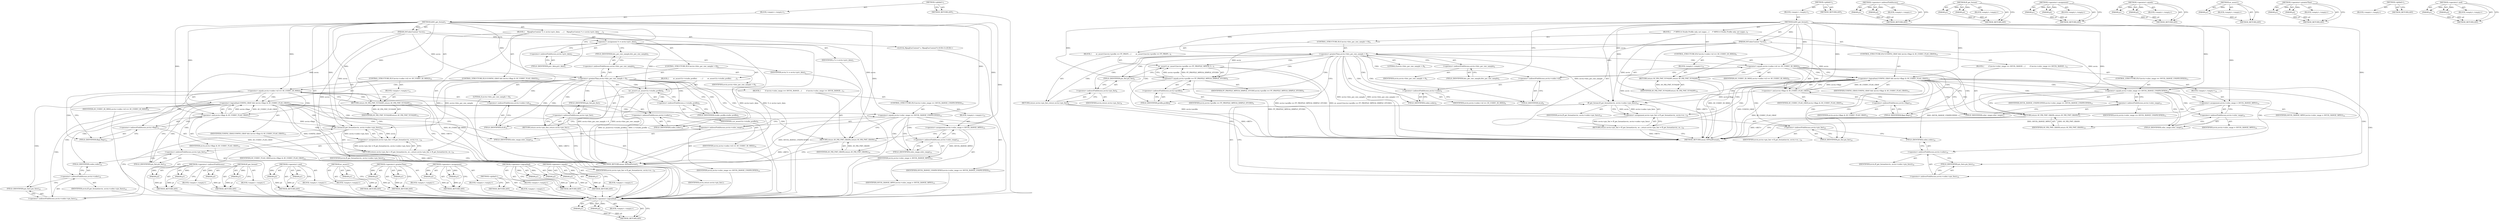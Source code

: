 digraph "&lt;operator&gt;.logicalAnd" {
vulnerable_114 [label=<(METHOD,&lt;operator&gt;.logicalAnd)>];
vulnerable_115 [label=<(PARAM,p1)>];
vulnerable_116 [label=<(PARAM,p2)>];
vulnerable_117 [label=<(BLOCK,&lt;empty&gt;,&lt;empty&gt;)>];
vulnerable_118 [label=<(METHOD_RETURN,ANY)>];
vulnerable_6 [label=<(METHOD,&lt;global&gt;)<SUB>1</SUB>>];
vulnerable_7 [label=<(BLOCK,&lt;empty&gt;,&lt;empty&gt;)<SUB>1</SUB>>];
vulnerable_8 [label=<(METHOD,h263_get_format)<SUB>1</SUB>>];
vulnerable_9 [label=<(PARAM,AVCodecContext *avctx)<SUB>1</SUB>>];
vulnerable_10 [label=<(BLOCK,{
     /* MPEG-4 Studio Profile only, not suppo...,{
     /* MPEG-4 Studio Profile only, not suppo...)<SUB>2</SUB>>];
vulnerable_11 [label=<(CONTROL_STRUCTURE,IF,if (avctx-&gt;bits_per_raw_sample &gt; 8))<SUB>4</SUB>>];
vulnerable_12 [label=<(&lt;operator&gt;.greaterThan,avctx-&gt;bits_per_raw_sample &gt; 8)<SUB>4</SUB>>];
vulnerable_13 [label=<(&lt;operator&gt;.indirectFieldAccess,avctx-&gt;bits_per_raw_sample)<SUB>4</SUB>>];
vulnerable_14 [label=<(IDENTIFIER,avctx,avctx-&gt;bits_per_raw_sample &gt; 8)<SUB>4</SUB>>];
vulnerable_15 [label=<(FIELD_IDENTIFIER,bits_per_raw_sample,bits_per_raw_sample)<SUB>4</SUB>>];
vulnerable_16 [label=<(LITERAL,8,avctx-&gt;bits_per_raw_sample &gt; 8)<SUB>4</SUB>>];
vulnerable_17 [label=<(BLOCK,{
        av_assert1(avctx-&gt;profile == FF_PROFI...,{
        av_assert1(avctx-&gt;profile == FF_PROFI...)<SUB>4</SUB>>];
vulnerable_18 [label=<(av_assert1,av_assert1(avctx-&gt;profile == FF_PROFILE_MPEG4_S...)<SUB>5</SUB>>];
vulnerable_19 [label=<(&lt;operator&gt;.equals,avctx-&gt;profile == FF_PROFILE_MPEG4_SIMPLE_STUDIO)<SUB>5</SUB>>];
vulnerable_20 [label=<(&lt;operator&gt;.indirectFieldAccess,avctx-&gt;profile)<SUB>5</SUB>>];
vulnerable_21 [label=<(IDENTIFIER,avctx,avctx-&gt;profile == FF_PROFILE_MPEG4_SIMPLE_STUDIO)<SUB>5</SUB>>];
vulnerable_22 [label=<(FIELD_IDENTIFIER,profile,profile)<SUB>5</SUB>>];
vulnerable_23 [label=<(IDENTIFIER,FF_PROFILE_MPEG4_SIMPLE_STUDIO,avctx-&gt;profile == FF_PROFILE_MPEG4_SIMPLE_STUDIO)<SUB>5</SUB>>];
vulnerable_24 [label=<(RETURN,return avctx-&gt;pix_fmt;,return avctx-&gt;pix_fmt;)<SUB>6</SUB>>];
vulnerable_25 [label=<(&lt;operator&gt;.indirectFieldAccess,avctx-&gt;pix_fmt)<SUB>6</SUB>>];
vulnerable_26 [label=<(IDENTIFIER,avctx,return avctx-&gt;pix_fmt;)<SUB>6</SUB>>];
vulnerable_27 [label=<(FIELD_IDENTIFIER,pix_fmt,pix_fmt)<SUB>6</SUB>>];
vulnerable_28 [label=<(CONTROL_STRUCTURE,IF,if (avctx-&gt;codec-&gt;id == AV_CODEC_ID_MSS2))<SUB>9</SUB>>];
vulnerable_29 [label=<(&lt;operator&gt;.equals,avctx-&gt;codec-&gt;id == AV_CODEC_ID_MSS2)<SUB>9</SUB>>];
vulnerable_30 [label=<(&lt;operator&gt;.indirectFieldAccess,avctx-&gt;codec-&gt;id)<SUB>9</SUB>>];
vulnerable_31 [label=<(&lt;operator&gt;.indirectFieldAccess,avctx-&gt;codec)<SUB>9</SUB>>];
vulnerable_32 [label=<(IDENTIFIER,avctx,avctx-&gt;codec-&gt;id == AV_CODEC_ID_MSS2)<SUB>9</SUB>>];
vulnerable_33 [label=<(FIELD_IDENTIFIER,codec,codec)<SUB>9</SUB>>];
vulnerable_34 [label=<(FIELD_IDENTIFIER,id,id)<SUB>9</SUB>>];
vulnerable_35 [label=<(IDENTIFIER,AV_CODEC_ID_MSS2,avctx-&gt;codec-&gt;id == AV_CODEC_ID_MSS2)<SUB>9</SUB>>];
vulnerable_36 [label=<(BLOCK,&lt;empty&gt;,&lt;empty&gt;)<SUB>10</SUB>>];
vulnerable_37 [label=<(RETURN,return AV_PIX_FMT_YUV420P;,return AV_PIX_FMT_YUV420P;)<SUB>10</SUB>>];
vulnerable_38 [label=<(IDENTIFIER,AV_PIX_FMT_YUV420P,return AV_PIX_FMT_YUV420P;)<SUB>10</SUB>>];
vulnerable_39 [label=<(CONTROL_STRUCTURE,IF,if (CONFIG_GRAY &amp;&amp; (avctx-&gt;flags &amp; AV_CODEC_FLAG_GRAY)))<SUB>12</SUB>>];
vulnerable_40 [label=<(&lt;operator&gt;.logicalAnd,CONFIG_GRAY &amp;&amp; (avctx-&gt;flags &amp; AV_CODEC_FLAG_GRAY))<SUB>12</SUB>>];
vulnerable_41 [label=<(IDENTIFIER,CONFIG_GRAY,CONFIG_GRAY &amp;&amp; (avctx-&gt;flags &amp; AV_CODEC_FLAG_GRAY))<SUB>12</SUB>>];
vulnerable_42 [label=<(&lt;operator&gt;.and,avctx-&gt;flags &amp; AV_CODEC_FLAG_GRAY)<SUB>12</SUB>>];
vulnerable_43 [label=<(&lt;operator&gt;.indirectFieldAccess,avctx-&gt;flags)<SUB>12</SUB>>];
vulnerable_44 [label=<(IDENTIFIER,avctx,avctx-&gt;flags &amp; AV_CODEC_FLAG_GRAY)<SUB>12</SUB>>];
vulnerable_45 [label=<(FIELD_IDENTIFIER,flags,flags)<SUB>12</SUB>>];
vulnerable_46 [label=<(IDENTIFIER,AV_CODEC_FLAG_GRAY,avctx-&gt;flags &amp; AV_CODEC_FLAG_GRAY)<SUB>12</SUB>>];
vulnerable_47 [label=<(BLOCK,{
        if (avctx-&gt;color_range == AVCOL_RANGE...,{
        if (avctx-&gt;color_range == AVCOL_RANGE...)<SUB>12</SUB>>];
vulnerable_48 [label=<(CONTROL_STRUCTURE,IF,if (avctx-&gt;color_range == AVCOL_RANGE_UNSPECIFIED))<SUB>13</SUB>>];
vulnerable_49 [label=<(&lt;operator&gt;.equals,avctx-&gt;color_range == AVCOL_RANGE_UNSPECIFIED)<SUB>13</SUB>>];
vulnerable_50 [label=<(&lt;operator&gt;.indirectFieldAccess,avctx-&gt;color_range)<SUB>13</SUB>>];
vulnerable_51 [label=<(IDENTIFIER,avctx,avctx-&gt;color_range == AVCOL_RANGE_UNSPECIFIED)<SUB>13</SUB>>];
vulnerable_52 [label=<(FIELD_IDENTIFIER,color_range,color_range)<SUB>13</SUB>>];
vulnerable_53 [label=<(IDENTIFIER,AVCOL_RANGE_UNSPECIFIED,avctx-&gt;color_range == AVCOL_RANGE_UNSPECIFIED)<SUB>13</SUB>>];
vulnerable_54 [label=<(BLOCK,&lt;empty&gt;,&lt;empty&gt;)<SUB>14</SUB>>];
vulnerable_55 [label=<(&lt;operator&gt;.assignment,avctx-&gt;color_range = AVCOL_RANGE_MPEG)<SUB>14</SUB>>];
vulnerable_56 [label=<(&lt;operator&gt;.indirectFieldAccess,avctx-&gt;color_range)<SUB>14</SUB>>];
vulnerable_57 [label=<(IDENTIFIER,avctx,avctx-&gt;color_range = AVCOL_RANGE_MPEG)<SUB>14</SUB>>];
vulnerable_58 [label=<(FIELD_IDENTIFIER,color_range,color_range)<SUB>14</SUB>>];
vulnerable_59 [label=<(IDENTIFIER,AVCOL_RANGE_MPEG,avctx-&gt;color_range = AVCOL_RANGE_MPEG)<SUB>14</SUB>>];
vulnerable_60 [label=<(RETURN,return AV_PIX_FMT_GRAY8;,return AV_PIX_FMT_GRAY8;)<SUB>15</SUB>>];
vulnerable_61 [label=<(IDENTIFIER,AV_PIX_FMT_GRAY8,return AV_PIX_FMT_GRAY8;)<SUB>15</SUB>>];
vulnerable_62 [label=<(RETURN,return avctx-&gt;pix_fmt = ff_get_format(avctx, av...,return avctx-&gt;pix_fmt = ff_get_format(avctx, av...)<SUB>18</SUB>>];
vulnerable_63 [label=<(&lt;operator&gt;.assignment,avctx-&gt;pix_fmt = ff_get_format(avctx, avctx-&gt;co...)<SUB>18</SUB>>];
vulnerable_64 [label=<(&lt;operator&gt;.indirectFieldAccess,avctx-&gt;pix_fmt)<SUB>18</SUB>>];
vulnerable_65 [label=<(IDENTIFIER,avctx,avctx-&gt;pix_fmt = ff_get_format(avctx, avctx-&gt;co...)<SUB>18</SUB>>];
vulnerable_66 [label=<(FIELD_IDENTIFIER,pix_fmt,pix_fmt)<SUB>18</SUB>>];
vulnerable_67 [label=<(ff_get_format,ff_get_format(avctx, avctx-&gt;codec-&gt;pix_fmts))<SUB>18</SUB>>];
vulnerable_68 [label=<(IDENTIFIER,avctx,ff_get_format(avctx, avctx-&gt;codec-&gt;pix_fmts))<SUB>18</SUB>>];
vulnerable_69 [label=<(&lt;operator&gt;.indirectFieldAccess,avctx-&gt;codec-&gt;pix_fmts)<SUB>18</SUB>>];
vulnerable_70 [label=<(&lt;operator&gt;.indirectFieldAccess,avctx-&gt;codec)<SUB>18</SUB>>];
vulnerable_71 [label=<(IDENTIFIER,avctx,ff_get_format(avctx, avctx-&gt;codec-&gt;pix_fmts))<SUB>18</SUB>>];
vulnerable_72 [label=<(FIELD_IDENTIFIER,codec,codec)<SUB>18</SUB>>];
vulnerable_73 [label=<(FIELD_IDENTIFIER,pix_fmts,pix_fmts)<SUB>18</SUB>>];
vulnerable_74 [label=<(METHOD_RETURN,enum AVPixelFormat)<SUB>1</SUB>>];
vulnerable_76 [label=<(METHOD_RETURN,ANY)<SUB>1</SUB>>];
vulnerable_100 [label=<(METHOD,&lt;operator&gt;.indirectFieldAccess)>];
vulnerable_101 [label=<(PARAM,p1)>];
vulnerable_102 [label=<(PARAM,p2)>];
vulnerable_103 [label=<(BLOCK,&lt;empty&gt;,&lt;empty&gt;)>];
vulnerable_104 [label=<(METHOD_RETURN,ANY)>];
vulnerable_129 [label=<(METHOD,ff_get_format)>];
vulnerable_130 [label=<(PARAM,p1)>];
vulnerable_131 [label=<(PARAM,p2)>];
vulnerable_132 [label=<(BLOCK,&lt;empty&gt;,&lt;empty&gt;)>];
vulnerable_133 [label=<(METHOD_RETURN,ANY)>];
vulnerable_124 [label=<(METHOD,&lt;operator&gt;.assignment)>];
vulnerable_125 [label=<(PARAM,p1)>];
vulnerable_126 [label=<(PARAM,p2)>];
vulnerable_127 [label=<(BLOCK,&lt;empty&gt;,&lt;empty&gt;)>];
vulnerable_128 [label=<(METHOD_RETURN,ANY)>];
vulnerable_109 [label=<(METHOD,&lt;operator&gt;.equals)>];
vulnerable_110 [label=<(PARAM,p1)>];
vulnerable_111 [label=<(PARAM,p2)>];
vulnerable_112 [label=<(BLOCK,&lt;empty&gt;,&lt;empty&gt;)>];
vulnerable_113 [label=<(METHOD_RETURN,ANY)>];
vulnerable_105 [label=<(METHOD,av_assert1)>];
vulnerable_106 [label=<(PARAM,p1)>];
vulnerable_107 [label=<(BLOCK,&lt;empty&gt;,&lt;empty&gt;)>];
vulnerable_108 [label=<(METHOD_RETURN,ANY)>];
vulnerable_95 [label=<(METHOD,&lt;operator&gt;.greaterThan)>];
vulnerable_96 [label=<(PARAM,p1)>];
vulnerable_97 [label=<(PARAM,p2)>];
vulnerable_98 [label=<(BLOCK,&lt;empty&gt;,&lt;empty&gt;)>];
vulnerable_99 [label=<(METHOD_RETURN,ANY)>];
vulnerable_89 [label=<(METHOD,&lt;global&gt;)<SUB>1</SUB>>];
vulnerable_90 [label=<(BLOCK,&lt;empty&gt;,&lt;empty&gt;)>];
vulnerable_91 [label=<(METHOD_RETURN,ANY)>];
vulnerable_119 [label=<(METHOD,&lt;operator&gt;.and)>];
vulnerable_120 [label=<(PARAM,p1)>];
vulnerable_121 [label=<(PARAM,p2)>];
vulnerable_122 [label=<(BLOCK,&lt;empty&gt;,&lt;empty&gt;)>];
vulnerable_123 [label=<(METHOD_RETURN,ANY)>];
fixed_120 [label=<(METHOD,&lt;operator&gt;.equals)>];
fixed_121 [label=<(PARAM,p1)>];
fixed_122 [label=<(PARAM,p2)>];
fixed_123 [label=<(BLOCK,&lt;empty&gt;,&lt;empty&gt;)>];
fixed_124 [label=<(METHOD_RETURN,ANY)>];
fixed_6 [label=<(METHOD,&lt;global&gt;)<SUB>1</SUB>>];
fixed_7 [label=<(BLOCK,&lt;empty&gt;,&lt;empty&gt;)<SUB>1</SUB>>];
fixed_8 [label=<(METHOD,h263_get_format)<SUB>1</SUB>>];
fixed_9 [label=<(PARAM,AVCodecContext *avctx)<SUB>1</SUB>>];
fixed_10 [label=<(BLOCK,{
    MpegEncContext *s = avctx-&gt;priv_data;
   ...,{
    MpegEncContext *s = avctx-&gt;priv_data;
   ...)<SUB>2</SUB>>];
fixed_11 [label="<(LOCAL,MpegEncContext* s: MpegEncContext*)<SUB>3</SUB>>"];
fixed_12 [label=<(&lt;operator&gt;.assignment,*s = avctx-&gt;priv_data)<SUB>3</SUB>>];
fixed_13 [label=<(IDENTIFIER,s,*s = avctx-&gt;priv_data)<SUB>3</SUB>>];
fixed_14 [label=<(&lt;operator&gt;.indirectFieldAccess,avctx-&gt;priv_data)<SUB>3</SUB>>];
fixed_15 [label=<(IDENTIFIER,avctx,*s = avctx-&gt;priv_data)<SUB>3</SUB>>];
fixed_16 [label=<(FIELD_IDENTIFIER,priv_data,priv_data)<SUB>3</SUB>>];
fixed_17 [label=<(CONTROL_STRUCTURE,IF,if (avctx-&gt;bits_per_raw_sample &gt; 8))<SUB>5</SUB>>];
fixed_18 [label=<(&lt;operator&gt;.greaterThan,avctx-&gt;bits_per_raw_sample &gt; 8)<SUB>5</SUB>>];
fixed_19 [label=<(&lt;operator&gt;.indirectFieldAccess,avctx-&gt;bits_per_raw_sample)<SUB>5</SUB>>];
fixed_20 [label=<(IDENTIFIER,avctx,avctx-&gt;bits_per_raw_sample &gt; 8)<SUB>5</SUB>>];
fixed_21 [label=<(FIELD_IDENTIFIER,bits_per_raw_sample,bits_per_raw_sample)<SUB>5</SUB>>];
fixed_22 [label=<(LITERAL,8,avctx-&gt;bits_per_raw_sample &gt; 8)<SUB>5</SUB>>];
fixed_23 [label=<(BLOCK,{
        av_assert1(s-&gt;studio_profile);
      ...,{
        av_assert1(s-&gt;studio_profile);
      ...)<SUB>5</SUB>>];
fixed_24 [label=<(av_assert1,av_assert1(s-&gt;studio_profile))<SUB>6</SUB>>];
fixed_25 [label=<(&lt;operator&gt;.indirectFieldAccess,s-&gt;studio_profile)<SUB>6</SUB>>];
fixed_26 [label=<(IDENTIFIER,s,av_assert1(s-&gt;studio_profile))<SUB>6</SUB>>];
fixed_27 [label=<(FIELD_IDENTIFIER,studio_profile,studio_profile)<SUB>6</SUB>>];
fixed_28 [label=<(RETURN,return avctx-&gt;pix_fmt;,return avctx-&gt;pix_fmt;)<SUB>7</SUB>>];
fixed_29 [label=<(&lt;operator&gt;.indirectFieldAccess,avctx-&gt;pix_fmt)<SUB>7</SUB>>];
fixed_30 [label=<(IDENTIFIER,avctx,return avctx-&gt;pix_fmt;)<SUB>7</SUB>>];
fixed_31 [label=<(FIELD_IDENTIFIER,pix_fmt,pix_fmt)<SUB>7</SUB>>];
fixed_32 [label=<(CONTROL_STRUCTURE,IF,if (avctx-&gt;codec-&gt;id == AV_CODEC_ID_MSS2))<SUB>10</SUB>>];
fixed_33 [label=<(&lt;operator&gt;.equals,avctx-&gt;codec-&gt;id == AV_CODEC_ID_MSS2)<SUB>10</SUB>>];
fixed_34 [label=<(&lt;operator&gt;.indirectFieldAccess,avctx-&gt;codec-&gt;id)<SUB>10</SUB>>];
fixed_35 [label=<(&lt;operator&gt;.indirectFieldAccess,avctx-&gt;codec)<SUB>10</SUB>>];
fixed_36 [label=<(IDENTIFIER,avctx,avctx-&gt;codec-&gt;id == AV_CODEC_ID_MSS2)<SUB>10</SUB>>];
fixed_37 [label=<(FIELD_IDENTIFIER,codec,codec)<SUB>10</SUB>>];
fixed_38 [label=<(FIELD_IDENTIFIER,id,id)<SUB>10</SUB>>];
fixed_39 [label=<(IDENTIFIER,AV_CODEC_ID_MSS2,avctx-&gt;codec-&gt;id == AV_CODEC_ID_MSS2)<SUB>10</SUB>>];
fixed_40 [label=<(BLOCK,&lt;empty&gt;,&lt;empty&gt;)<SUB>11</SUB>>];
fixed_41 [label=<(RETURN,return AV_PIX_FMT_YUV420P;,return AV_PIX_FMT_YUV420P;)<SUB>11</SUB>>];
fixed_42 [label=<(IDENTIFIER,AV_PIX_FMT_YUV420P,return AV_PIX_FMT_YUV420P;)<SUB>11</SUB>>];
fixed_43 [label=<(CONTROL_STRUCTURE,IF,if (CONFIG_GRAY &amp;&amp; (avctx-&gt;flags &amp; AV_CODEC_FLAG_GRAY)))<SUB>13</SUB>>];
fixed_44 [label=<(&lt;operator&gt;.logicalAnd,CONFIG_GRAY &amp;&amp; (avctx-&gt;flags &amp; AV_CODEC_FLAG_GRAY))<SUB>13</SUB>>];
fixed_45 [label=<(IDENTIFIER,CONFIG_GRAY,CONFIG_GRAY &amp;&amp; (avctx-&gt;flags &amp; AV_CODEC_FLAG_GRAY))<SUB>13</SUB>>];
fixed_46 [label=<(&lt;operator&gt;.and,avctx-&gt;flags &amp; AV_CODEC_FLAG_GRAY)<SUB>13</SUB>>];
fixed_47 [label=<(&lt;operator&gt;.indirectFieldAccess,avctx-&gt;flags)<SUB>13</SUB>>];
fixed_48 [label=<(IDENTIFIER,avctx,avctx-&gt;flags &amp; AV_CODEC_FLAG_GRAY)<SUB>13</SUB>>];
fixed_49 [label=<(FIELD_IDENTIFIER,flags,flags)<SUB>13</SUB>>];
fixed_50 [label=<(IDENTIFIER,AV_CODEC_FLAG_GRAY,avctx-&gt;flags &amp; AV_CODEC_FLAG_GRAY)<SUB>13</SUB>>];
fixed_51 [label=<(BLOCK,{
        if (avctx-&gt;color_range == AVCOL_RANGE...,{
        if (avctx-&gt;color_range == AVCOL_RANGE...)<SUB>13</SUB>>];
fixed_52 [label=<(CONTROL_STRUCTURE,IF,if (avctx-&gt;color_range == AVCOL_RANGE_UNSPECIFIED))<SUB>14</SUB>>];
fixed_53 [label=<(&lt;operator&gt;.equals,avctx-&gt;color_range == AVCOL_RANGE_UNSPECIFIED)<SUB>14</SUB>>];
fixed_54 [label=<(&lt;operator&gt;.indirectFieldAccess,avctx-&gt;color_range)<SUB>14</SUB>>];
fixed_55 [label=<(IDENTIFIER,avctx,avctx-&gt;color_range == AVCOL_RANGE_UNSPECIFIED)<SUB>14</SUB>>];
fixed_56 [label=<(FIELD_IDENTIFIER,color_range,color_range)<SUB>14</SUB>>];
fixed_57 [label=<(IDENTIFIER,AVCOL_RANGE_UNSPECIFIED,avctx-&gt;color_range == AVCOL_RANGE_UNSPECIFIED)<SUB>14</SUB>>];
fixed_58 [label=<(BLOCK,&lt;empty&gt;,&lt;empty&gt;)<SUB>15</SUB>>];
fixed_59 [label=<(&lt;operator&gt;.assignment,avctx-&gt;color_range = AVCOL_RANGE_MPEG)<SUB>15</SUB>>];
fixed_60 [label=<(&lt;operator&gt;.indirectFieldAccess,avctx-&gt;color_range)<SUB>15</SUB>>];
fixed_61 [label=<(IDENTIFIER,avctx,avctx-&gt;color_range = AVCOL_RANGE_MPEG)<SUB>15</SUB>>];
fixed_62 [label=<(FIELD_IDENTIFIER,color_range,color_range)<SUB>15</SUB>>];
fixed_63 [label=<(IDENTIFIER,AVCOL_RANGE_MPEG,avctx-&gt;color_range = AVCOL_RANGE_MPEG)<SUB>15</SUB>>];
fixed_64 [label=<(RETURN,return AV_PIX_FMT_GRAY8;,return AV_PIX_FMT_GRAY8;)<SUB>16</SUB>>];
fixed_65 [label=<(IDENTIFIER,AV_PIX_FMT_GRAY8,return AV_PIX_FMT_GRAY8;)<SUB>16</SUB>>];
fixed_66 [label=<(RETURN,return avctx-&gt;pix_fmt = ff_get_format(avctx, av...,return avctx-&gt;pix_fmt = ff_get_format(avctx, av...)<SUB>19</SUB>>];
fixed_67 [label=<(&lt;operator&gt;.assignment,avctx-&gt;pix_fmt = ff_get_format(avctx, avctx-&gt;co...)<SUB>19</SUB>>];
fixed_68 [label=<(&lt;operator&gt;.indirectFieldAccess,avctx-&gt;pix_fmt)<SUB>19</SUB>>];
fixed_69 [label=<(IDENTIFIER,avctx,avctx-&gt;pix_fmt = ff_get_format(avctx, avctx-&gt;co...)<SUB>19</SUB>>];
fixed_70 [label=<(FIELD_IDENTIFIER,pix_fmt,pix_fmt)<SUB>19</SUB>>];
fixed_71 [label=<(ff_get_format,ff_get_format(avctx, avctx-&gt;codec-&gt;pix_fmts))<SUB>19</SUB>>];
fixed_72 [label=<(IDENTIFIER,avctx,ff_get_format(avctx, avctx-&gt;codec-&gt;pix_fmts))<SUB>19</SUB>>];
fixed_73 [label=<(&lt;operator&gt;.indirectFieldAccess,avctx-&gt;codec-&gt;pix_fmts)<SUB>19</SUB>>];
fixed_74 [label=<(&lt;operator&gt;.indirectFieldAccess,avctx-&gt;codec)<SUB>19</SUB>>];
fixed_75 [label=<(IDENTIFIER,avctx,ff_get_format(avctx, avctx-&gt;codec-&gt;pix_fmts))<SUB>19</SUB>>];
fixed_76 [label=<(FIELD_IDENTIFIER,codec,codec)<SUB>19</SUB>>];
fixed_77 [label=<(FIELD_IDENTIFIER,pix_fmts,pix_fmts)<SUB>19</SUB>>];
fixed_78 [label=<(METHOD_RETURN,enum AVPixelFormat)<SUB>1</SUB>>];
fixed_80 [label=<(METHOD_RETURN,ANY)<SUB>1</SUB>>];
fixed_106 [label=<(METHOD,&lt;operator&gt;.indirectFieldAccess)>];
fixed_107 [label=<(PARAM,p1)>];
fixed_108 [label=<(PARAM,p2)>];
fixed_109 [label=<(BLOCK,&lt;empty&gt;,&lt;empty&gt;)>];
fixed_110 [label=<(METHOD_RETURN,ANY)>];
fixed_135 [label=<(METHOD,ff_get_format)>];
fixed_136 [label=<(PARAM,p1)>];
fixed_137 [label=<(PARAM,p2)>];
fixed_138 [label=<(BLOCK,&lt;empty&gt;,&lt;empty&gt;)>];
fixed_139 [label=<(METHOD_RETURN,ANY)>];
fixed_130 [label=<(METHOD,&lt;operator&gt;.and)>];
fixed_131 [label=<(PARAM,p1)>];
fixed_132 [label=<(PARAM,p2)>];
fixed_133 [label=<(BLOCK,&lt;empty&gt;,&lt;empty&gt;)>];
fixed_134 [label=<(METHOD_RETURN,ANY)>];
fixed_116 [label=<(METHOD,av_assert1)>];
fixed_117 [label=<(PARAM,p1)>];
fixed_118 [label=<(BLOCK,&lt;empty&gt;,&lt;empty&gt;)>];
fixed_119 [label=<(METHOD_RETURN,ANY)>];
fixed_111 [label=<(METHOD,&lt;operator&gt;.greaterThan)>];
fixed_112 [label=<(PARAM,p1)>];
fixed_113 [label=<(PARAM,p2)>];
fixed_114 [label=<(BLOCK,&lt;empty&gt;,&lt;empty&gt;)>];
fixed_115 [label=<(METHOD_RETURN,ANY)>];
fixed_101 [label=<(METHOD,&lt;operator&gt;.assignment)>];
fixed_102 [label=<(PARAM,p1)>];
fixed_103 [label=<(PARAM,p2)>];
fixed_104 [label=<(BLOCK,&lt;empty&gt;,&lt;empty&gt;)>];
fixed_105 [label=<(METHOD_RETURN,ANY)>];
fixed_95 [label=<(METHOD,&lt;global&gt;)<SUB>1</SUB>>];
fixed_96 [label=<(BLOCK,&lt;empty&gt;,&lt;empty&gt;)>];
fixed_97 [label=<(METHOD_RETURN,ANY)>];
fixed_125 [label=<(METHOD,&lt;operator&gt;.logicalAnd)>];
fixed_126 [label=<(PARAM,p1)>];
fixed_127 [label=<(PARAM,p2)>];
fixed_128 [label=<(BLOCK,&lt;empty&gt;,&lt;empty&gt;)>];
fixed_129 [label=<(METHOD_RETURN,ANY)>];
vulnerable_114 -> vulnerable_115  [key=0, label="AST: "];
vulnerable_114 -> vulnerable_115  [key=1, label="DDG: "];
vulnerable_114 -> vulnerable_117  [key=0, label="AST: "];
vulnerable_114 -> vulnerable_116  [key=0, label="AST: "];
vulnerable_114 -> vulnerable_116  [key=1, label="DDG: "];
vulnerable_114 -> vulnerable_118  [key=0, label="AST: "];
vulnerable_114 -> vulnerable_118  [key=1, label="CFG: "];
vulnerable_115 -> vulnerable_118  [key=0, label="DDG: p1"];
vulnerable_116 -> vulnerable_118  [key=0, label="DDG: p2"];
vulnerable_6 -> vulnerable_7  [key=0, label="AST: "];
vulnerable_6 -> vulnerable_76  [key=0, label="AST: "];
vulnerable_6 -> vulnerable_76  [key=1, label="CFG: "];
vulnerable_7 -> vulnerable_8  [key=0, label="AST: "];
vulnerable_8 -> vulnerable_9  [key=0, label="AST: "];
vulnerable_8 -> vulnerable_9  [key=1, label="DDG: "];
vulnerable_8 -> vulnerable_10  [key=0, label="AST: "];
vulnerable_8 -> vulnerable_74  [key=0, label="AST: "];
vulnerable_8 -> vulnerable_15  [key=0, label="CFG: "];
vulnerable_8 -> vulnerable_12  [key=0, label="DDG: "];
vulnerable_8 -> vulnerable_29  [key=0, label="DDG: "];
vulnerable_8 -> vulnerable_37  [key=0, label="DDG: "];
vulnerable_8 -> vulnerable_40  [key=0, label="DDG: "];
vulnerable_8 -> vulnerable_60  [key=0, label="DDG: "];
vulnerable_8 -> vulnerable_38  [key=0, label="DDG: "];
vulnerable_8 -> vulnerable_42  [key=0, label="DDG: "];
vulnerable_8 -> vulnerable_61  [key=0, label="DDG: "];
vulnerable_8 -> vulnerable_67  [key=0, label="DDG: "];
vulnerable_8 -> vulnerable_19  [key=0, label="DDG: "];
vulnerable_8 -> vulnerable_49  [key=0, label="DDG: "];
vulnerable_8 -> vulnerable_55  [key=0, label="DDG: "];
vulnerable_9 -> vulnerable_74  [key=0, label="DDG: avctx"];
vulnerable_9 -> vulnerable_12  [key=0, label="DDG: avctx"];
vulnerable_9 -> vulnerable_42  [key=0, label="DDG: avctx"];
vulnerable_9 -> vulnerable_67  [key=0, label="DDG: avctx"];
vulnerable_9 -> vulnerable_19  [key=0, label="DDG: avctx"];
vulnerable_9 -> vulnerable_49  [key=0, label="DDG: avctx"];
vulnerable_10 -> vulnerable_11  [key=0, label="AST: "];
vulnerable_10 -> vulnerable_28  [key=0, label="AST: "];
vulnerable_10 -> vulnerable_39  [key=0, label="AST: "];
vulnerable_10 -> vulnerable_62  [key=0, label="AST: "];
vulnerable_11 -> vulnerable_12  [key=0, label="AST: "];
vulnerable_11 -> vulnerable_17  [key=0, label="AST: "];
vulnerable_12 -> vulnerable_13  [key=0, label="AST: "];
vulnerable_12 -> vulnerable_16  [key=0, label="AST: "];
vulnerable_12 -> vulnerable_22  [key=0, label="CFG: "];
vulnerable_12 -> vulnerable_22  [key=1, label="CDG: "];
vulnerable_12 -> vulnerable_33  [key=0, label="CFG: "];
vulnerable_12 -> vulnerable_33  [key=1, label="CDG: "];
vulnerable_12 -> vulnerable_74  [key=0, label="DDG: avctx-&gt;bits_per_raw_sample"];
vulnerable_12 -> vulnerable_74  [key=1, label="DDG: avctx-&gt;bits_per_raw_sample &gt; 8"];
vulnerable_12 -> vulnerable_67  [key=0, label="DDG: avctx-&gt;bits_per_raw_sample"];
vulnerable_12 -> vulnerable_30  [key=0, label="CDG: "];
vulnerable_12 -> vulnerable_34  [key=0, label="CDG: "];
vulnerable_12 -> vulnerable_19  [key=0, label="CDG: "];
vulnerable_12 -> vulnerable_20  [key=0, label="CDG: "];
vulnerable_12 -> vulnerable_25  [key=0, label="CDG: "];
vulnerable_12 -> vulnerable_27  [key=0, label="CDG: "];
vulnerable_12 -> vulnerable_29  [key=0, label="CDG: "];
vulnerable_12 -> vulnerable_18  [key=0, label="CDG: "];
vulnerable_12 -> vulnerable_24  [key=0, label="CDG: "];
vulnerable_12 -> vulnerable_31  [key=0, label="CDG: "];
vulnerable_13 -> vulnerable_14  [key=0, label="AST: "];
vulnerable_13 -> vulnerable_15  [key=0, label="AST: "];
vulnerable_13 -> vulnerable_12  [key=0, label="CFG: "];
vulnerable_15 -> vulnerable_13  [key=0, label="CFG: "];
vulnerable_17 -> vulnerable_18  [key=0, label="AST: "];
vulnerable_17 -> vulnerable_24  [key=0, label="AST: "];
vulnerable_18 -> vulnerable_19  [key=0, label="AST: "];
vulnerable_18 -> vulnerable_27  [key=0, label="CFG: "];
vulnerable_18 -> vulnerable_74  [key=0, label="DDG: avctx-&gt;profile == FF_PROFILE_MPEG4_SIMPLE_STUDIO"];
vulnerable_18 -> vulnerable_74  [key=1, label="DDG: av_assert1(avctx-&gt;profile == FF_PROFILE_MPEG4_SIMPLE_STUDIO)"];
vulnerable_19 -> vulnerable_20  [key=0, label="AST: "];
vulnerable_19 -> vulnerable_23  [key=0, label="AST: "];
vulnerable_19 -> vulnerable_18  [key=0, label="CFG: "];
vulnerable_19 -> vulnerable_18  [key=1, label="DDG: avctx-&gt;profile"];
vulnerable_19 -> vulnerable_18  [key=2, label="DDG: FF_PROFILE_MPEG4_SIMPLE_STUDIO"];
vulnerable_19 -> vulnerable_74  [key=0, label="DDG: avctx-&gt;profile"];
vulnerable_19 -> vulnerable_74  [key=1, label="DDG: FF_PROFILE_MPEG4_SIMPLE_STUDIO"];
vulnerable_20 -> vulnerable_21  [key=0, label="AST: "];
vulnerable_20 -> vulnerable_22  [key=0, label="AST: "];
vulnerable_20 -> vulnerable_19  [key=0, label="CFG: "];
vulnerable_22 -> vulnerable_20  [key=0, label="CFG: "];
vulnerable_24 -> vulnerable_25  [key=0, label="AST: "];
vulnerable_24 -> vulnerable_74  [key=0, label="CFG: "];
vulnerable_24 -> vulnerable_74  [key=1, label="DDG: &lt;RET&gt;"];
vulnerable_25 -> vulnerable_26  [key=0, label="AST: "];
vulnerable_25 -> vulnerable_27  [key=0, label="AST: "];
vulnerable_25 -> vulnerable_24  [key=0, label="CFG: "];
vulnerable_27 -> vulnerable_25  [key=0, label="CFG: "];
vulnerable_28 -> vulnerable_29  [key=0, label="AST: "];
vulnerable_28 -> vulnerable_36  [key=0, label="AST: "];
vulnerable_29 -> vulnerable_30  [key=0, label="AST: "];
vulnerable_29 -> vulnerable_35  [key=0, label="AST: "];
vulnerable_29 -> vulnerable_37  [key=0, label="CFG: "];
vulnerable_29 -> vulnerable_37  [key=1, label="CDG: "];
vulnerable_29 -> vulnerable_40  [key=0, label="CFG: "];
vulnerable_29 -> vulnerable_40  [key=1, label="CDG: "];
vulnerable_29 -> vulnerable_45  [key=0, label="CFG: "];
vulnerable_29 -> vulnerable_45  [key=1, label="CDG: "];
vulnerable_29 -> vulnerable_74  [key=0, label="DDG: AV_CODEC_ID_MSS2"];
vulnerable_29 -> vulnerable_42  [key=0, label="CDG: "];
vulnerable_29 -> vulnerable_43  [key=0, label="CDG: "];
vulnerable_30 -> vulnerable_31  [key=0, label="AST: "];
vulnerable_30 -> vulnerable_34  [key=0, label="AST: "];
vulnerable_30 -> vulnerable_29  [key=0, label="CFG: "];
vulnerable_31 -> vulnerable_32  [key=0, label="AST: "];
vulnerable_31 -> vulnerable_33  [key=0, label="AST: "];
vulnerable_31 -> vulnerable_34  [key=0, label="CFG: "];
vulnerable_33 -> vulnerable_31  [key=0, label="CFG: "];
vulnerable_34 -> vulnerable_30  [key=0, label="CFG: "];
vulnerable_36 -> vulnerable_37  [key=0, label="AST: "];
vulnerable_37 -> vulnerable_38  [key=0, label="AST: "];
vulnerable_37 -> vulnerable_74  [key=0, label="CFG: "];
vulnerable_37 -> vulnerable_74  [key=1, label="DDG: &lt;RET&gt;"];
vulnerable_38 -> vulnerable_37  [key=0, label="DDG: AV_PIX_FMT_YUV420P"];
vulnerable_39 -> vulnerable_40  [key=0, label="AST: "];
vulnerable_39 -> vulnerable_47  [key=0, label="AST: "];
vulnerable_40 -> vulnerable_41  [key=0, label="AST: "];
vulnerable_40 -> vulnerable_42  [key=0, label="AST: "];
vulnerable_40 -> vulnerable_52  [key=0, label="CFG: "];
vulnerable_40 -> vulnerable_52  [key=1, label="CDG: "];
vulnerable_40 -> vulnerable_66  [key=0, label="CFG: "];
vulnerable_40 -> vulnerable_66  [key=1, label="CDG: "];
vulnerable_40 -> vulnerable_74  [key=0, label="DDG: CONFIG_GRAY"];
vulnerable_40 -> vulnerable_49  [key=0, label="CDG: "];
vulnerable_40 -> vulnerable_60  [key=0, label="CDG: "];
vulnerable_40 -> vulnerable_73  [key=0, label="CDG: "];
vulnerable_40 -> vulnerable_64  [key=0, label="CDG: "];
vulnerable_40 -> vulnerable_72  [key=0, label="CDG: "];
vulnerable_40 -> vulnerable_69  [key=0, label="CDG: "];
vulnerable_40 -> vulnerable_67  [key=0, label="CDG: "];
vulnerable_40 -> vulnerable_50  [key=0, label="CDG: "];
vulnerable_40 -> vulnerable_70  [key=0, label="CDG: "];
vulnerable_40 -> vulnerable_63  [key=0, label="CDG: "];
vulnerable_40 -> vulnerable_62  [key=0, label="CDG: "];
vulnerable_42 -> vulnerable_43  [key=0, label="AST: "];
vulnerable_42 -> vulnerable_46  [key=0, label="AST: "];
vulnerable_42 -> vulnerable_40  [key=0, label="CFG: "];
vulnerable_42 -> vulnerable_40  [key=1, label="DDG: avctx-&gt;flags"];
vulnerable_42 -> vulnerable_40  [key=2, label="DDG: AV_CODEC_FLAG_GRAY"];
vulnerable_42 -> vulnerable_74  [key=0, label="DDG: AV_CODEC_FLAG_GRAY"];
vulnerable_42 -> vulnerable_67  [key=0, label="DDG: avctx-&gt;flags"];
vulnerable_43 -> vulnerable_44  [key=0, label="AST: "];
vulnerable_43 -> vulnerable_45  [key=0, label="AST: "];
vulnerable_43 -> vulnerable_42  [key=0, label="CFG: "];
vulnerable_45 -> vulnerable_43  [key=0, label="CFG: "];
vulnerable_47 -> vulnerable_48  [key=0, label="AST: "];
vulnerable_47 -> vulnerable_60  [key=0, label="AST: "];
vulnerable_48 -> vulnerable_49  [key=0, label="AST: "];
vulnerable_48 -> vulnerable_54  [key=0, label="AST: "];
vulnerable_49 -> vulnerable_50  [key=0, label="AST: "];
vulnerable_49 -> vulnerable_53  [key=0, label="AST: "];
vulnerable_49 -> vulnerable_58  [key=0, label="CFG: "];
vulnerable_49 -> vulnerable_58  [key=1, label="CDG: "];
vulnerable_49 -> vulnerable_60  [key=0, label="CFG: "];
vulnerable_49 -> vulnerable_74  [key=0, label="DDG: AVCOL_RANGE_UNSPECIFIED"];
vulnerable_49 -> vulnerable_56  [key=0, label="CDG: "];
vulnerable_49 -> vulnerable_55  [key=0, label="CDG: "];
vulnerable_50 -> vulnerable_51  [key=0, label="AST: "];
vulnerable_50 -> vulnerable_52  [key=0, label="AST: "];
vulnerable_50 -> vulnerable_49  [key=0, label="CFG: "];
vulnerable_52 -> vulnerable_50  [key=0, label="CFG: "];
vulnerable_54 -> vulnerable_55  [key=0, label="AST: "];
vulnerable_55 -> vulnerable_56  [key=0, label="AST: "];
vulnerable_55 -> vulnerable_59  [key=0, label="AST: "];
vulnerable_55 -> vulnerable_60  [key=0, label="CFG: "];
vulnerable_55 -> vulnerable_74  [key=0, label="DDG: AVCOL_RANGE_MPEG"];
vulnerable_56 -> vulnerable_57  [key=0, label="AST: "];
vulnerable_56 -> vulnerable_58  [key=0, label="AST: "];
vulnerable_56 -> vulnerable_55  [key=0, label="CFG: "];
vulnerable_58 -> vulnerable_56  [key=0, label="CFG: "];
vulnerable_60 -> vulnerable_61  [key=0, label="AST: "];
vulnerable_60 -> vulnerable_74  [key=0, label="CFG: "];
vulnerable_60 -> vulnerable_74  [key=1, label="DDG: &lt;RET&gt;"];
vulnerable_61 -> vulnerable_60  [key=0, label="DDG: AV_PIX_FMT_GRAY8"];
vulnerable_62 -> vulnerable_63  [key=0, label="AST: "];
vulnerable_62 -> vulnerable_74  [key=0, label="CFG: "];
vulnerable_62 -> vulnerable_74  [key=1, label="DDG: &lt;RET&gt;"];
vulnerable_63 -> vulnerable_64  [key=0, label="AST: "];
vulnerable_63 -> vulnerable_67  [key=0, label="AST: "];
vulnerable_63 -> vulnerable_62  [key=0, label="CFG: "];
vulnerable_63 -> vulnerable_62  [key=1, label="DDG: avctx-&gt;pix_fmt = ff_get_format(avctx, avctx-&gt;codec-&gt;pix_fmts)"];
vulnerable_64 -> vulnerable_65  [key=0, label="AST: "];
vulnerable_64 -> vulnerable_66  [key=0, label="AST: "];
vulnerable_64 -> vulnerable_72  [key=0, label="CFG: "];
vulnerable_66 -> vulnerable_64  [key=0, label="CFG: "];
vulnerable_67 -> vulnerable_68  [key=0, label="AST: "];
vulnerable_67 -> vulnerable_69  [key=0, label="AST: "];
vulnerable_67 -> vulnerable_63  [key=0, label="CFG: "];
vulnerable_67 -> vulnerable_63  [key=1, label="DDG: avctx"];
vulnerable_67 -> vulnerable_63  [key=2, label="DDG: avctx-&gt;codec-&gt;pix_fmts"];
vulnerable_69 -> vulnerable_70  [key=0, label="AST: "];
vulnerable_69 -> vulnerable_73  [key=0, label="AST: "];
vulnerable_69 -> vulnerable_67  [key=0, label="CFG: "];
vulnerable_70 -> vulnerable_71  [key=0, label="AST: "];
vulnerable_70 -> vulnerable_72  [key=0, label="AST: "];
vulnerable_70 -> vulnerable_73  [key=0, label="CFG: "];
vulnerable_72 -> vulnerable_70  [key=0, label="CFG: "];
vulnerable_73 -> vulnerable_69  [key=0, label="CFG: "];
vulnerable_100 -> vulnerable_101  [key=0, label="AST: "];
vulnerable_100 -> vulnerable_101  [key=1, label="DDG: "];
vulnerable_100 -> vulnerable_103  [key=0, label="AST: "];
vulnerable_100 -> vulnerable_102  [key=0, label="AST: "];
vulnerable_100 -> vulnerable_102  [key=1, label="DDG: "];
vulnerable_100 -> vulnerable_104  [key=0, label="AST: "];
vulnerable_100 -> vulnerable_104  [key=1, label="CFG: "];
vulnerable_101 -> vulnerable_104  [key=0, label="DDG: p1"];
vulnerable_102 -> vulnerable_104  [key=0, label="DDG: p2"];
vulnerable_129 -> vulnerable_130  [key=0, label="AST: "];
vulnerable_129 -> vulnerable_130  [key=1, label="DDG: "];
vulnerable_129 -> vulnerable_132  [key=0, label="AST: "];
vulnerable_129 -> vulnerable_131  [key=0, label="AST: "];
vulnerable_129 -> vulnerable_131  [key=1, label="DDG: "];
vulnerable_129 -> vulnerable_133  [key=0, label="AST: "];
vulnerable_129 -> vulnerable_133  [key=1, label="CFG: "];
vulnerable_130 -> vulnerable_133  [key=0, label="DDG: p1"];
vulnerable_131 -> vulnerable_133  [key=0, label="DDG: p2"];
vulnerable_124 -> vulnerable_125  [key=0, label="AST: "];
vulnerable_124 -> vulnerable_125  [key=1, label="DDG: "];
vulnerable_124 -> vulnerable_127  [key=0, label="AST: "];
vulnerable_124 -> vulnerable_126  [key=0, label="AST: "];
vulnerable_124 -> vulnerable_126  [key=1, label="DDG: "];
vulnerable_124 -> vulnerable_128  [key=0, label="AST: "];
vulnerable_124 -> vulnerable_128  [key=1, label="CFG: "];
vulnerable_125 -> vulnerable_128  [key=0, label="DDG: p1"];
vulnerable_126 -> vulnerable_128  [key=0, label="DDG: p2"];
vulnerable_109 -> vulnerable_110  [key=0, label="AST: "];
vulnerable_109 -> vulnerable_110  [key=1, label="DDG: "];
vulnerable_109 -> vulnerable_112  [key=0, label="AST: "];
vulnerable_109 -> vulnerable_111  [key=0, label="AST: "];
vulnerable_109 -> vulnerable_111  [key=1, label="DDG: "];
vulnerable_109 -> vulnerable_113  [key=0, label="AST: "];
vulnerable_109 -> vulnerable_113  [key=1, label="CFG: "];
vulnerable_110 -> vulnerable_113  [key=0, label="DDG: p1"];
vulnerable_111 -> vulnerable_113  [key=0, label="DDG: p2"];
vulnerable_105 -> vulnerable_106  [key=0, label="AST: "];
vulnerable_105 -> vulnerable_106  [key=1, label="DDG: "];
vulnerable_105 -> vulnerable_107  [key=0, label="AST: "];
vulnerable_105 -> vulnerable_108  [key=0, label="AST: "];
vulnerable_105 -> vulnerable_108  [key=1, label="CFG: "];
vulnerable_106 -> vulnerable_108  [key=0, label="DDG: p1"];
vulnerable_95 -> vulnerable_96  [key=0, label="AST: "];
vulnerable_95 -> vulnerable_96  [key=1, label="DDG: "];
vulnerable_95 -> vulnerable_98  [key=0, label="AST: "];
vulnerable_95 -> vulnerable_97  [key=0, label="AST: "];
vulnerable_95 -> vulnerable_97  [key=1, label="DDG: "];
vulnerable_95 -> vulnerable_99  [key=0, label="AST: "];
vulnerable_95 -> vulnerable_99  [key=1, label="CFG: "];
vulnerable_96 -> vulnerable_99  [key=0, label="DDG: p1"];
vulnerable_97 -> vulnerable_99  [key=0, label="DDG: p2"];
vulnerable_89 -> vulnerable_90  [key=0, label="AST: "];
vulnerable_89 -> vulnerable_91  [key=0, label="AST: "];
vulnerable_89 -> vulnerable_91  [key=1, label="CFG: "];
vulnerable_119 -> vulnerable_120  [key=0, label="AST: "];
vulnerable_119 -> vulnerable_120  [key=1, label="DDG: "];
vulnerable_119 -> vulnerable_122  [key=0, label="AST: "];
vulnerable_119 -> vulnerable_121  [key=0, label="AST: "];
vulnerable_119 -> vulnerable_121  [key=1, label="DDG: "];
vulnerable_119 -> vulnerable_123  [key=0, label="AST: "];
vulnerable_119 -> vulnerable_123  [key=1, label="CFG: "];
vulnerable_120 -> vulnerable_123  [key=0, label="DDG: p1"];
vulnerable_121 -> vulnerable_123  [key=0, label="DDG: p2"];
fixed_120 -> fixed_121  [key=0, label="AST: "];
fixed_120 -> fixed_121  [key=1, label="DDG: "];
fixed_120 -> fixed_123  [key=0, label="AST: "];
fixed_120 -> fixed_122  [key=0, label="AST: "];
fixed_120 -> fixed_122  [key=1, label="DDG: "];
fixed_120 -> fixed_124  [key=0, label="AST: "];
fixed_120 -> fixed_124  [key=1, label="CFG: "];
fixed_121 -> fixed_124  [key=0, label="DDG: p1"];
fixed_122 -> fixed_124  [key=0, label="DDG: p2"];
fixed_123 -> vulnerable_114  [key=0];
fixed_124 -> vulnerable_114  [key=0];
fixed_6 -> fixed_7  [key=0, label="AST: "];
fixed_6 -> fixed_80  [key=0, label="AST: "];
fixed_6 -> fixed_80  [key=1, label="CFG: "];
fixed_7 -> fixed_8  [key=0, label="AST: "];
fixed_8 -> fixed_9  [key=0, label="AST: "];
fixed_8 -> fixed_9  [key=1, label="DDG: "];
fixed_8 -> fixed_10  [key=0, label="AST: "];
fixed_8 -> fixed_78  [key=0, label="AST: "];
fixed_8 -> fixed_16  [key=0, label="CFG: "];
fixed_8 -> fixed_18  [key=0, label="DDG: "];
fixed_8 -> fixed_33  [key=0, label="DDG: "];
fixed_8 -> fixed_41  [key=0, label="DDG: "];
fixed_8 -> fixed_44  [key=0, label="DDG: "];
fixed_8 -> fixed_64  [key=0, label="DDG: "];
fixed_8 -> fixed_42  [key=0, label="DDG: "];
fixed_8 -> fixed_46  [key=0, label="DDG: "];
fixed_8 -> fixed_65  [key=0, label="DDG: "];
fixed_8 -> fixed_71  [key=0, label="DDG: "];
fixed_8 -> fixed_53  [key=0, label="DDG: "];
fixed_8 -> fixed_59  [key=0, label="DDG: "];
fixed_9 -> fixed_78  [key=0, label="DDG: avctx"];
fixed_9 -> fixed_12  [key=0, label="DDG: avctx"];
fixed_9 -> fixed_18  [key=0, label="DDG: avctx"];
fixed_9 -> fixed_46  [key=0, label="DDG: avctx"];
fixed_9 -> fixed_71  [key=0, label="DDG: avctx"];
fixed_9 -> fixed_53  [key=0, label="DDG: avctx"];
fixed_10 -> fixed_11  [key=0, label="AST: "];
fixed_10 -> fixed_12  [key=0, label="AST: "];
fixed_10 -> fixed_17  [key=0, label="AST: "];
fixed_10 -> fixed_32  [key=0, label="AST: "];
fixed_10 -> fixed_43  [key=0, label="AST: "];
fixed_10 -> fixed_66  [key=0, label="AST: "];
fixed_11 -> vulnerable_114  [key=0];
fixed_12 -> fixed_13  [key=0, label="AST: "];
fixed_12 -> fixed_14  [key=0, label="AST: "];
fixed_12 -> fixed_21  [key=0, label="CFG: "];
fixed_12 -> fixed_78  [key=0, label="DDG: s"];
fixed_12 -> fixed_78  [key=1, label="DDG: avctx-&gt;priv_data"];
fixed_12 -> fixed_78  [key=2, label="DDG: *s = avctx-&gt;priv_data"];
fixed_12 -> fixed_24  [key=0, label="DDG: s"];
fixed_13 -> vulnerable_114  [key=0];
fixed_14 -> fixed_15  [key=0, label="AST: "];
fixed_14 -> fixed_16  [key=0, label="AST: "];
fixed_14 -> fixed_12  [key=0, label="CFG: "];
fixed_15 -> vulnerable_114  [key=0];
fixed_16 -> fixed_14  [key=0, label="CFG: "];
fixed_17 -> fixed_18  [key=0, label="AST: "];
fixed_17 -> fixed_23  [key=0, label="AST: "];
fixed_18 -> fixed_19  [key=0, label="AST: "];
fixed_18 -> fixed_22  [key=0, label="AST: "];
fixed_18 -> fixed_27  [key=0, label="CFG: "];
fixed_18 -> fixed_27  [key=1, label="CDG: "];
fixed_18 -> fixed_37  [key=0, label="CFG: "];
fixed_18 -> fixed_37  [key=1, label="CDG: "];
fixed_18 -> fixed_78  [key=0, label="DDG: avctx-&gt;bits_per_raw_sample"];
fixed_18 -> fixed_78  [key=1, label="DDG: avctx-&gt;bits_per_raw_sample &gt; 8"];
fixed_18 -> fixed_71  [key=0, label="DDG: avctx-&gt;bits_per_raw_sample"];
fixed_18 -> fixed_34  [key=0, label="CDG: "];
fixed_18 -> fixed_28  [key=0, label="CDG: "];
fixed_18 -> fixed_38  [key=0, label="CDG: "];
fixed_18 -> fixed_25  [key=0, label="CDG: "];
fixed_18 -> fixed_29  [key=0, label="CDG: "];
fixed_18 -> fixed_35  [key=0, label="CDG: "];
fixed_18 -> fixed_24  [key=0, label="CDG: "];
fixed_18 -> fixed_33  [key=0, label="CDG: "];
fixed_18 -> fixed_31  [key=0, label="CDG: "];
fixed_19 -> fixed_20  [key=0, label="AST: "];
fixed_19 -> fixed_21  [key=0, label="AST: "];
fixed_19 -> fixed_18  [key=0, label="CFG: "];
fixed_20 -> vulnerable_114  [key=0];
fixed_21 -> fixed_19  [key=0, label="CFG: "];
fixed_22 -> vulnerable_114  [key=0];
fixed_23 -> fixed_24  [key=0, label="AST: "];
fixed_23 -> fixed_28  [key=0, label="AST: "];
fixed_24 -> fixed_25  [key=0, label="AST: "];
fixed_24 -> fixed_31  [key=0, label="CFG: "];
fixed_24 -> fixed_78  [key=0, label="DDG: s-&gt;studio_profile"];
fixed_24 -> fixed_78  [key=1, label="DDG: av_assert1(s-&gt;studio_profile)"];
fixed_25 -> fixed_26  [key=0, label="AST: "];
fixed_25 -> fixed_27  [key=0, label="AST: "];
fixed_25 -> fixed_24  [key=0, label="CFG: "];
fixed_26 -> vulnerable_114  [key=0];
fixed_27 -> fixed_25  [key=0, label="CFG: "];
fixed_28 -> fixed_29  [key=0, label="AST: "];
fixed_28 -> fixed_78  [key=0, label="CFG: "];
fixed_28 -> fixed_78  [key=1, label="DDG: &lt;RET&gt;"];
fixed_29 -> fixed_30  [key=0, label="AST: "];
fixed_29 -> fixed_31  [key=0, label="AST: "];
fixed_29 -> fixed_28  [key=0, label="CFG: "];
fixed_30 -> vulnerable_114  [key=0];
fixed_31 -> fixed_29  [key=0, label="CFG: "];
fixed_32 -> fixed_33  [key=0, label="AST: "];
fixed_32 -> fixed_40  [key=0, label="AST: "];
fixed_33 -> fixed_34  [key=0, label="AST: "];
fixed_33 -> fixed_39  [key=0, label="AST: "];
fixed_33 -> fixed_41  [key=0, label="CFG: "];
fixed_33 -> fixed_41  [key=1, label="CDG: "];
fixed_33 -> fixed_44  [key=0, label="CFG: "];
fixed_33 -> fixed_44  [key=1, label="CDG: "];
fixed_33 -> fixed_49  [key=0, label="CFG: "];
fixed_33 -> fixed_49  [key=1, label="CDG: "];
fixed_33 -> fixed_78  [key=0, label="DDG: AV_CODEC_ID_MSS2"];
fixed_33 -> fixed_47  [key=0, label="CDG: "];
fixed_33 -> fixed_46  [key=0, label="CDG: "];
fixed_34 -> fixed_35  [key=0, label="AST: "];
fixed_34 -> fixed_38  [key=0, label="AST: "];
fixed_34 -> fixed_33  [key=0, label="CFG: "];
fixed_35 -> fixed_36  [key=0, label="AST: "];
fixed_35 -> fixed_37  [key=0, label="AST: "];
fixed_35 -> fixed_38  [key=0, label="CFG: "];
fixed_36 -> vulnerable_114  [key=0];
fixed_37 -> fixed_35  [key=0, label="CFG: "];
fixed_38 -> fixed_34  [key=0, label="CFG: "];
fixed_39 -> vulnerable_114  [key=0];
fixed_40 -> fixed_41  [key=0, label="AST: "];
fixed_41 -> fixed_42  [key=0, label="AST: "];
fixed_41 -> fixed_78  [key=0, label="CFG: "];
fixed_41 -> fixed_78  [key=1, label="DDG: &lt;RET&gt;"];
fixed_42 -> fixed_41  [key=0, label="DDG: AV_PIX_FMT_YUV420P"];
fixed_43 -> fixed_44  [key=0, label="AST: "];
fixed_43 -> fixed_51  [key=0, label="AST: "];
fixed_44 -> fixed_45  [key=0, label="AST: "];
fixed_44 -> fixed_46  [key=0, label="AST: "];
fixed_44 -> fixed_56  [key=0, label="CFG: "];
fixed_44 -> fixed_56  [key=1, label="CDG: "];
fixed_44 -> fixed_70  [key=0, label="CFG: "];
fixed_44 -> fixed_70  [key=1, label="CDG: "];
fixed_44 -> fixed_78  [key=0, label="DDG: CONFIG_GRAY"];
fixed_44 -> fixed_68  [key=0, label="CDG: "];
fixed_44 -> fixed_73  [key=0, label="CDG: "];
fixed_44 -> fixed_77  [key=0, label="CDG: "];
fixed_44 -> fixed_64  [key=0, label="CDG: "];
fixed_44 -> fixed_66  [key=0, label="CDG: "];
fixed_44 -> fixed_67  [key=0, label="CDG: "];
fixed_44 -> fixed_74  [key=0, label="CDG: "];
fixed_44 -> fixed_76  [key=0, label="CDG: "];
fixed_44 -> fixed_54  [key=0, label="CDG: "];
fixed_44 -> fixed_71  [key=0, label="CDG: "];
fixed_44 -> fixed_53  [key=0, label="CDG: "];
fixed_45 -> vulnerable_114  [key=0];
fixed_46 -> fixed_47  [key=0, label="AST: "];
fixed_46 -> fixed_50  [key=0, label="AST: "];
fixed_46 -> fixed_44  [key=0, label="CFG: "];
fixed_46 -> fixed_44  [key=1, label="DDG: avctx-&gt;flags"];
fixed_46 -> fixed_44  [key=2, label="DDG: AV_CODEC_FLAG_GRAY"];
fixed_46 -> fixed_78  [key=0, label="DDG: AV_CODEC_FLAG_GRAY"];
fixed_46 -> fixed_71  [key=0, label="DDG: avctx-&gt;flags"];
fixed_47 -> fixed_48  [key=0, label="AST: "];
fixed_47 -> fixed_49  [key=0, label="AST: "];
fixed_47 -> fixed_46  [key=0, label="CFG: "];
fixed_48 -> vulnerable_114  [key=0];
fixed_49 -> fixed_47  [key=0, label="CFG: "];
fixed_50 -> vulnerable_114  [key=0];
fixed_51 -> fixed_52  [key=0, label="AST: "];
fixed_51 -> fixed_64  [key=0, label="AST: "];
fixed_52 -> fixed_53  [key=0, label="AST: "];
fixed_52 -> fixed_58  [key=0, label="AST: "];
fixed_53 -> fixed_54  [key=0, label="AST: "];
fixed_53 -> fixed_57  [key=0, label="AST: "];
fixed_53 -> fixed_62  [key=0, label="CFG: "];
fixed_53 -> fixed_62  [key=1, label="CDG: "];
fixed_53 -> fixed_64  [key=0, label="CFG: "];
fixed_53 -> fixed_78  [key=0, label="DDG: AVCOL_RANGE_UNSPECIFIED"];
fixed_53 -> fixed_60  [key=0, label="CDG: "];
fixed_53 -> fixed_59  [key=0, label="CDG: "];
fixed_54 -> fixed_55  [key=0, label="AST: "];
fixed_54 -> fixed_56  [key=0, label="AST: "];
fixed_54 -> fixed_53  [key=0, label="CFG: "];
fixed_55 -> vulnerable_114  [key=0];
fixed_56 -> fixed_54  [key=0, label="CFG: "];
fixed_57 -> vulnerable_114  [key=0];
fixed_58 -> fixed_59  [key=0, label="AST: "];
fixed_59 -> fixed_60  [key=0, label="AST: "];
fixed_59 -> fixed_63  [key=0, label="AST: "];
fixed_59 -> fixed_64  [key=0, label="CFG: "];
fixed_59 -> fixed_78  [key=0, label="DDG: AVCOL_RANGE_MPEG"];
fixed_60 -> fixed_61  [key=0, label="AST: "];
fixed_60 -> fixed_62  [key=0, label="AST: "];
fixed_60 -> fixed_59  [key=0, label="CFG: "];
fixed_61 -> vulnerable_114  [key=0];
fixed_62 -> fixed_60  [key=0, label="CFG: "];
fixed_63 -> vulnerable_114  [key=0];
fixed_64 -> fixed_65  [key=0, label="AST: "];
fixed_64 -> fixed_78  [key=0, label="CFG: "];
fixed_64 -> fixed_78  [key=1, label="DDG: &lt;RET&gt;"];
fixed_65 -> fixed_64  [key=0, label="DDG: AV_PIX_FMT_GRAY8"];
fixed_66 -> fixed_67  [key=0, label="AST: "];
fixed_66 -> fixed_78  [key=0, label="CFG: "];
fixed_66 -> fixed_78  [key=1, label="DDG: &lt;RET&gt;"];
fixed_67 -> fixed_68  [key=0, label="AST: "];
fixed_67 -> fixed_71  [key=0, label="AST: "];
fixed_67 -> fixed_66  [key=0, label="CFG: "];
fixed_67 -> fixed_66  [key=1, label="DDG: avctx-&gt;pix_fmt = ff_get_format(avctx, avctx-&gt;codec-&gt;pix_fmts)"];
fixed_68 -> fixed_69  [key=0, label="AST: "];
fixed_68 -> fixed_70  [key=0, label="AST: "];
fixed_68 -> fixed_76  [key=0, label="CFG: "];
fixed_69 -> vulnerable_114  [key=0];
fixed_70 -> fixed_68  [key=0, label="CFG: "];
fixed_71 -> fixed_72  [key=0, label="AST: "];
fixed_71 -> fixed_73  [key=0, label="AST: "];
fixed_71 -> fixed_67  [key=0, label="CFG: "];
fixed_71 -> fixed_67  [key=1, label="DDG: avctx"];
fixed_71 -> fixed_67  [key=2, label="DDG: avctx-&gt;codec-&gt;pix_fmts"];
fixed_72 -> vulnerable_114  [key=0];
fixed_73 -> fixed_74  [key=0, label="AST: "];
fixed_73 -> fixed_77  [key=0, label="AST: "];
fixed_73 -> fixed_71  [key=0, label="CFG: "];
fixed_74 -> fixed_75  [key=0, label="AST: "];
fixed_74 -> fixed_76  [key=0, label="AST: "];
fixed_74 -> fixed_77  [key=0, label="CFG: "];
fixed_75 -> vulnerable_114  [key=0];
fixed_76 -> fixed_74  [key=0, label="CFG: "];
fixed_77 -> fixed_73  [key=0, label="CFG: "];
fixed_78 -> vulnerable_114  [key=0];
fixed_80 -> vulnerable_114  [key=0];
fixed_106 -> fixed_107  [key=0, label="AST: "];
fixed_106 -> fixed_107  [key=1, label="DDG: "];
fixed_106 -> fixed_109  [key=0, label="AST: "];
fixed_106 -> fixed_108  [key=0, label="AST: "];
fixed_106 -> fixed_108  [key=1, label="DDG: "];
fixed_106 -> fixed_110  [key=0, label="AST: "];
fixed_106 -> fixed_110  [key=1, label="CFG: "];
fixed_107 -> fixed_110  [key=0, label="DDG: p1"];
fixed_108 -> fixed_110  [key=0, label="DDG: p2"];
fixed_109 -> vulnerable_114  [key=0];
fixed_110 -> vulnerable_114  [key=0];
fixed_135 -> fixed_136  [key=0, label="AST: "];
fixed_135 -> fixed_136  [key=1, label="DDG: "];
fixed_135 -> fixed_138  [key=0, label="AST: "];
fixed_135 -> fixed_137  [key=0, label="AST: "];
fixed_135 -> fixed_137  [key=1, label="DDG: "];
fixed_135 -> fixed_139  [key=0, label="AST: "];
fixed_135 -> fixed_139  [key=1, label="CFG: "];
fixed_136 -> fixed_139  [key=0, label="DDG: p1"];
fixed_137 -> fixed_139  [key=0, label="DDG: p2"];
fixed_138 -> vulnerable_114  [key=0];
fixed_139 -> vulnerable_114  [key=0];
fixed_130 -> fixed_131  [key=0, label="AST: "];
fixed_130 -> fixed_131  [key=1, label="DDG: "];
fixed_130 -> fixed_133  [key=0, label="AST: "];
fixed_130 -> fixed_132  [key=0, label="AST: "];
fixed_130 -> fixed_132  [key=1, label="DDG: "];
fixed_130 -> fixed_134  [key=0, label="AST: "];
fixed_130 -> fixed_134  [key=1, label="CFG: "];
fixed_131 -> fixed_134  [key=0, label="DDG: p1"];
fixed_132 -> fixed_134  [key=0, label="DDG: p2"];
fixed_133 -> vulnerable_114  [key=0];
fixed_134 -> vulnerable_114  [key=0];
fixed_116 -> fixed_117  [key=0, label="AST: "];
fixed_116 -> fixed_117  [key=1, label="DDG: "];
fixed_116 -> fixed_118  [key=0, label="AST: "];
fixed_116 -> fixed_119  [key=0, label="AST: "];
fixed_116 -> fixed_119  [key=1, label="CFG: "];
fixed_117 -> fixed_119  [key=0, label="DDG: p1"];
fixed_118 -> vulnerable_114  [key=0];
fixed_119 -> vulnerable_114  [key=0];
fixed_111 -> fixed_112  [key=0, label="AST: "];
fixed_111 -> fixed_112  [key=1, label="DDG: "];
fixed_111 -> fixed_114  [key=0, label="AST: "];
fixed_111 -> fixed_113  [key=0, label="AST: "];
fixed_111 -> fixed_113  [key=1, label="DDG: "];
fixed_111 -> fixed_115  [key=0, label="AST: "];
fixed_111 -> fixed_115  [key=1, label="CFG: "];
fixed_112 -> fixed_115  [key=0, label="DDG: p1"];
fixed_113 -> fixed_115  [key=0, label="DDG: p2"];
fixed_114 -> vulnerable_114  [key=0];
fixed_115 -> vulnerable_114  [key=0];
fixed_101 -> fixed_102  [key=0, label="AST: "];
fixed_101 -> fixed_102  [key=1, label="DDG: "];
fixed_101 -> fixed_104  [key=0, label="AST: "];
fixed_101 -> fixed_103  [key=0, label="AST: "];
fixed_101 -> fixed_103  [key=1, label="DDG: "];
fixed_101 -> fixed_105  [key=0, label="AST: "];
fixed_101 -> fixed_105  [key=1, label="CFG: "];
fixed_102 -> fixed_105  [key=0, label="DDG: p1"];
fixed_103 -> fixed_105  [key=0, label="DDG: p2"];
fixed_104 -> vulnerable_114  [key=0];
fixed_105 -> vulnerable_114  [key=0];
fixed_95 -> fixed_96  [key=0, label="AST: "];
fixed_95 -> fixed_97  [key=0, label="AST: "];
fixed_95 -> fixed_97  [key=1, label="CFG: "];
fixed_96 -> vulnerable_114  [key=0];
fixed_97 -> vulnerable_114  [key=0];
fixed_125 -> fixed_126  [key=0, label="AST: "];
fixed_125 -> fixed_126  [key=1, label="DDG: "];
fixed_125 -> fixed_128  [key=0, label="AST: "];
fixed_125 -> fixed_127  [key=0, label="AST: "];
fixed_125 -> fixed_127  [key=1, label="DDG: "];
fixed_125 -> fixed_129  [key=0, label="AST: "];
fixed_125 -> fixed_129  [key=1, label="CFG: "];
fixed_126 -> fixed_129  [key=0, label="DDG: p1"];
fixed_127 -> fixed_129  [key=0, label="DDG: p2"];
fixed_128 -> vulnerable_114  [key=0];
fixed_129 -> vulnerable_114  [key=0];
}
